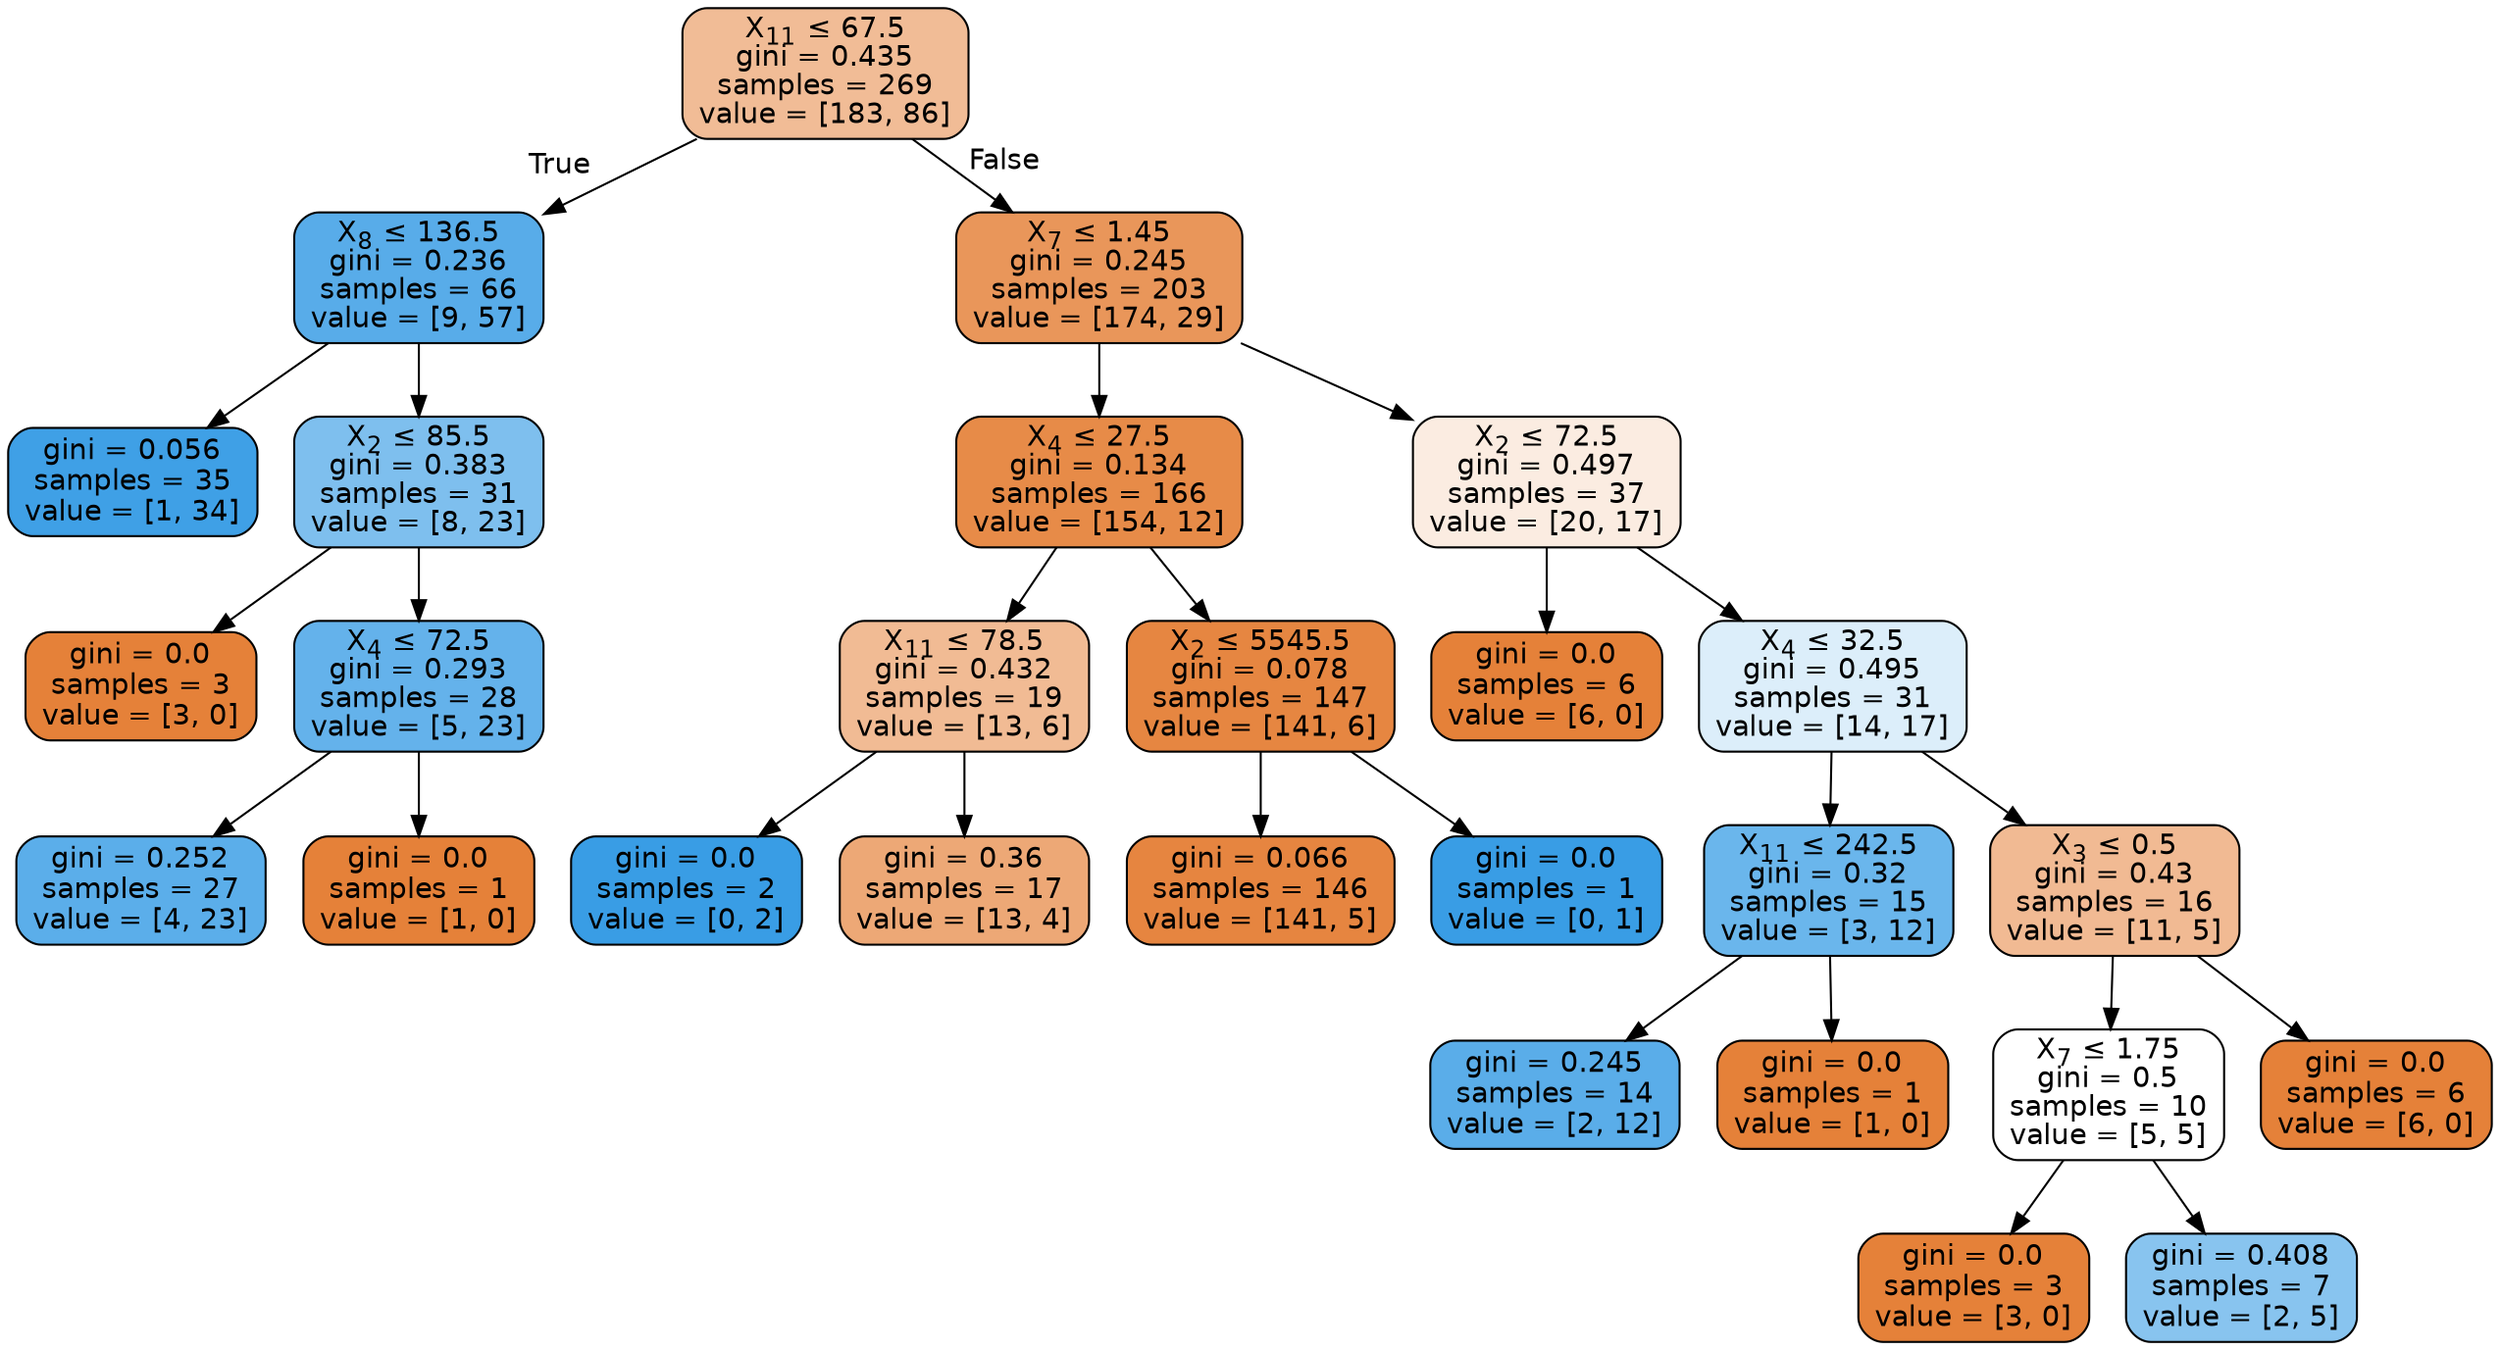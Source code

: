 digraph Tree {
node [shape=box, style="filled, rounded", color="black", fontname=helvetica] ;
edge [fontname=helvetica] ;
0 [label=<X<SUB>11</SUB> &le; 67.5<br/>gini = 0.435<br/>samples = 269<br/>value = [183, 86]>, fillcolor="#f1bc96"] ;
1 [label=<X<SUB>8</SUB> &le; 136.5<br/>gini = 0.236<br/>samples = 66<br/>value = [9, 57]>, fillcolor="#58ace9"] ;
0 -> 1 [labeldistance=2.5, labelangle=45, headlabel="True"] ;
2 [label=<gini = 0.056<br/>samples = 35<br/>value = [1, 34]>, fillcolor="#3fa0e6"] ;
1 -> 2 ;
3 [label=<X<SUB>2</SUB> &le; 85.5<br/>gini = 0.383<br/>samples = 31<br/>value = [8, 23]>, fillcolor="#7ebfee"] ;
1 -> 3 ;
4 [label=<gini = 0.0<br/>samples = 3<br/>value = [3, 0]>, fillcolor="#e58139"] ;
3 -> 4 ;
5 [label=<X<SUB>4</SUB> &le; 72.5<br/>gini = 0.293<br/>samples = 28<br/>value = [5, 23]>, fillcolor="#64b2eb"] ;
3 -> 5 ;
6 [label=<gini = 0.252<br/>samples = 27<br/>value = [4, 23]>, fillcolor="#5baeea"] ;
5 -> 6 ;
7 [label=<gini = 0.0<br/>samples = 1<br/>value = [1, 0]>, fillcolor="#e58139"] ;
5 -> 7 ;
8 [label=<X<SUB>7</SUB> &le; 1.45<br/>gini = 0.245<br/>samples = 203<br/>value = [174, 29]>, fillcolor="#e9965a"] ;
0 -> 8 [labeldistance=2.5, labelangle=-45, headlabel="False"] ;
9 [label=<X<SUB>4</SUB> &le; 27.5<br/>gini = 0.134<br/>samples = 166<br/>value = [154, 12]>, fillcolor="#e78b48"] ;
8 -> 9 ;
10 [label=<X<SUB>11</SUB> &le; 78.5<br/>gini = 0.432<br/>samples = 19<br/>value = [13, 6]>, fillcolor="#f1bb94"] ;
9 -> 10 ;
11 [label=<gini = 0.0<br/>samples = 2<br/>value = [0, 2]>, fillcolor="#399de5"] ;
10 -> 11 ;
12 [label=<gini = 0.36<br/>samples = 17<br/>value = [13, 4]>, fillcolor="#eda876"] ;
10 -> 12 ;
13 [label=<X<SUB>2</SUB> &le; 5545.5<br/>gini = 0.078<br/>samples = 147<br/>value = [141, 6]>, fillcolor="#e68641"] ;
9 -> 13 ;
14 [label=<gini = 0.066<br/>samples = 146<br/>value = [141, 5]>, fillcolor="#e68540"] ;
13 -> 14 ;
15 [label=<gini = 0.0<br/>samples = 1<br/>value = [0, 1]>, fillcolor="#399de5"] ;
13 -> 15 ;
16 [label=<X<SUB>2</SUB> &le; 72.5<br/>gini = 0.497<br/>samples = 37<br/>value = [20, 17]>, fillcolor="#fbece1"] ;
8 -> 16 ;
17 [label=<gini = 0.0<br/>samples = 6<br/>value = [6, 0]>, fillcolor="#e58139"] ;
16 -> 17 ;
18 [label=<X<SUB>4</SUB> &le; 32.5<br/>gini = 0.495<br/>samples = 31<br/>value = [14, 17]>, fillcolor="#dceefa"] ;
16 -> 18 ;
19 [label=<X<SUB>11</SUB> &le; 242.5<br/>gini = 0.32<br/>samples = 15<br/>value = [3, 12]>, fillcolor="#6ab6ec"] ;
18 -> 19 ;
20 [label=<gini = 0.245<br/>samples = 14<br/>value = [2, 12]>, fillcolor="#5aade9"] ;
19 -> 20 ;
21 [label=<gini = 0.0<br/>samples = 1<br/>value = [1, 0]>, fillcolor="#e58139"] ;
19 -> 21 ;
22 [label=<X<SUB>3</SUB> &le; 0.5<br/>gini = 0.43<br/>samples = 16<br/>value = [11, 5]>, fillcolor="#f1ba93"] ;
18 -> 22 ;
23 [label=<X<SUB>7</SUB> &le; 1.75<br/>gini = 0.5<br/>samples = 10<br/>value = [5, 5]>, fillcolor="#ffffff"] ;
22 -> 23 ;
24 [label=<gini = 0.0<br/>samples = 3<br/>value = [3, 0]>, fillcolor="#e58139"] ;
23 -> 24 ;
25 [label=<gini = 0.408<br/>samples = 7<br/>value = [2, 5]>, fillcolor="#88c4ef"] ;
23 -> 25 ;
26 [label=<gini = 0.0<br/>samples = 6<br/>value = [6, 0]>, fillcolor="#e58139"] ;
22 -> 26 ;
}